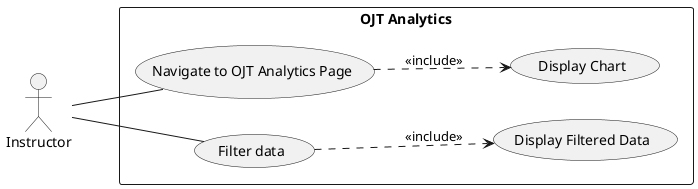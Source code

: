 @startuml ojtanalytics_use_case_diagram

left to right direction

actor Instructor as User

rectangle "OJT Analytics" {
  usecase UC1 as "Navigate to OJT Analytics Page"
  usecase "Display Chart" as UC2
  usecase "Filter data" as UC3
  usecase "Display Filtered Data" as UC4
}

User -- UC1
UC1 ..> UC2 : <<include>>
User -- UC3
UC3 ..> UC4 : <<include>>

@enduml
